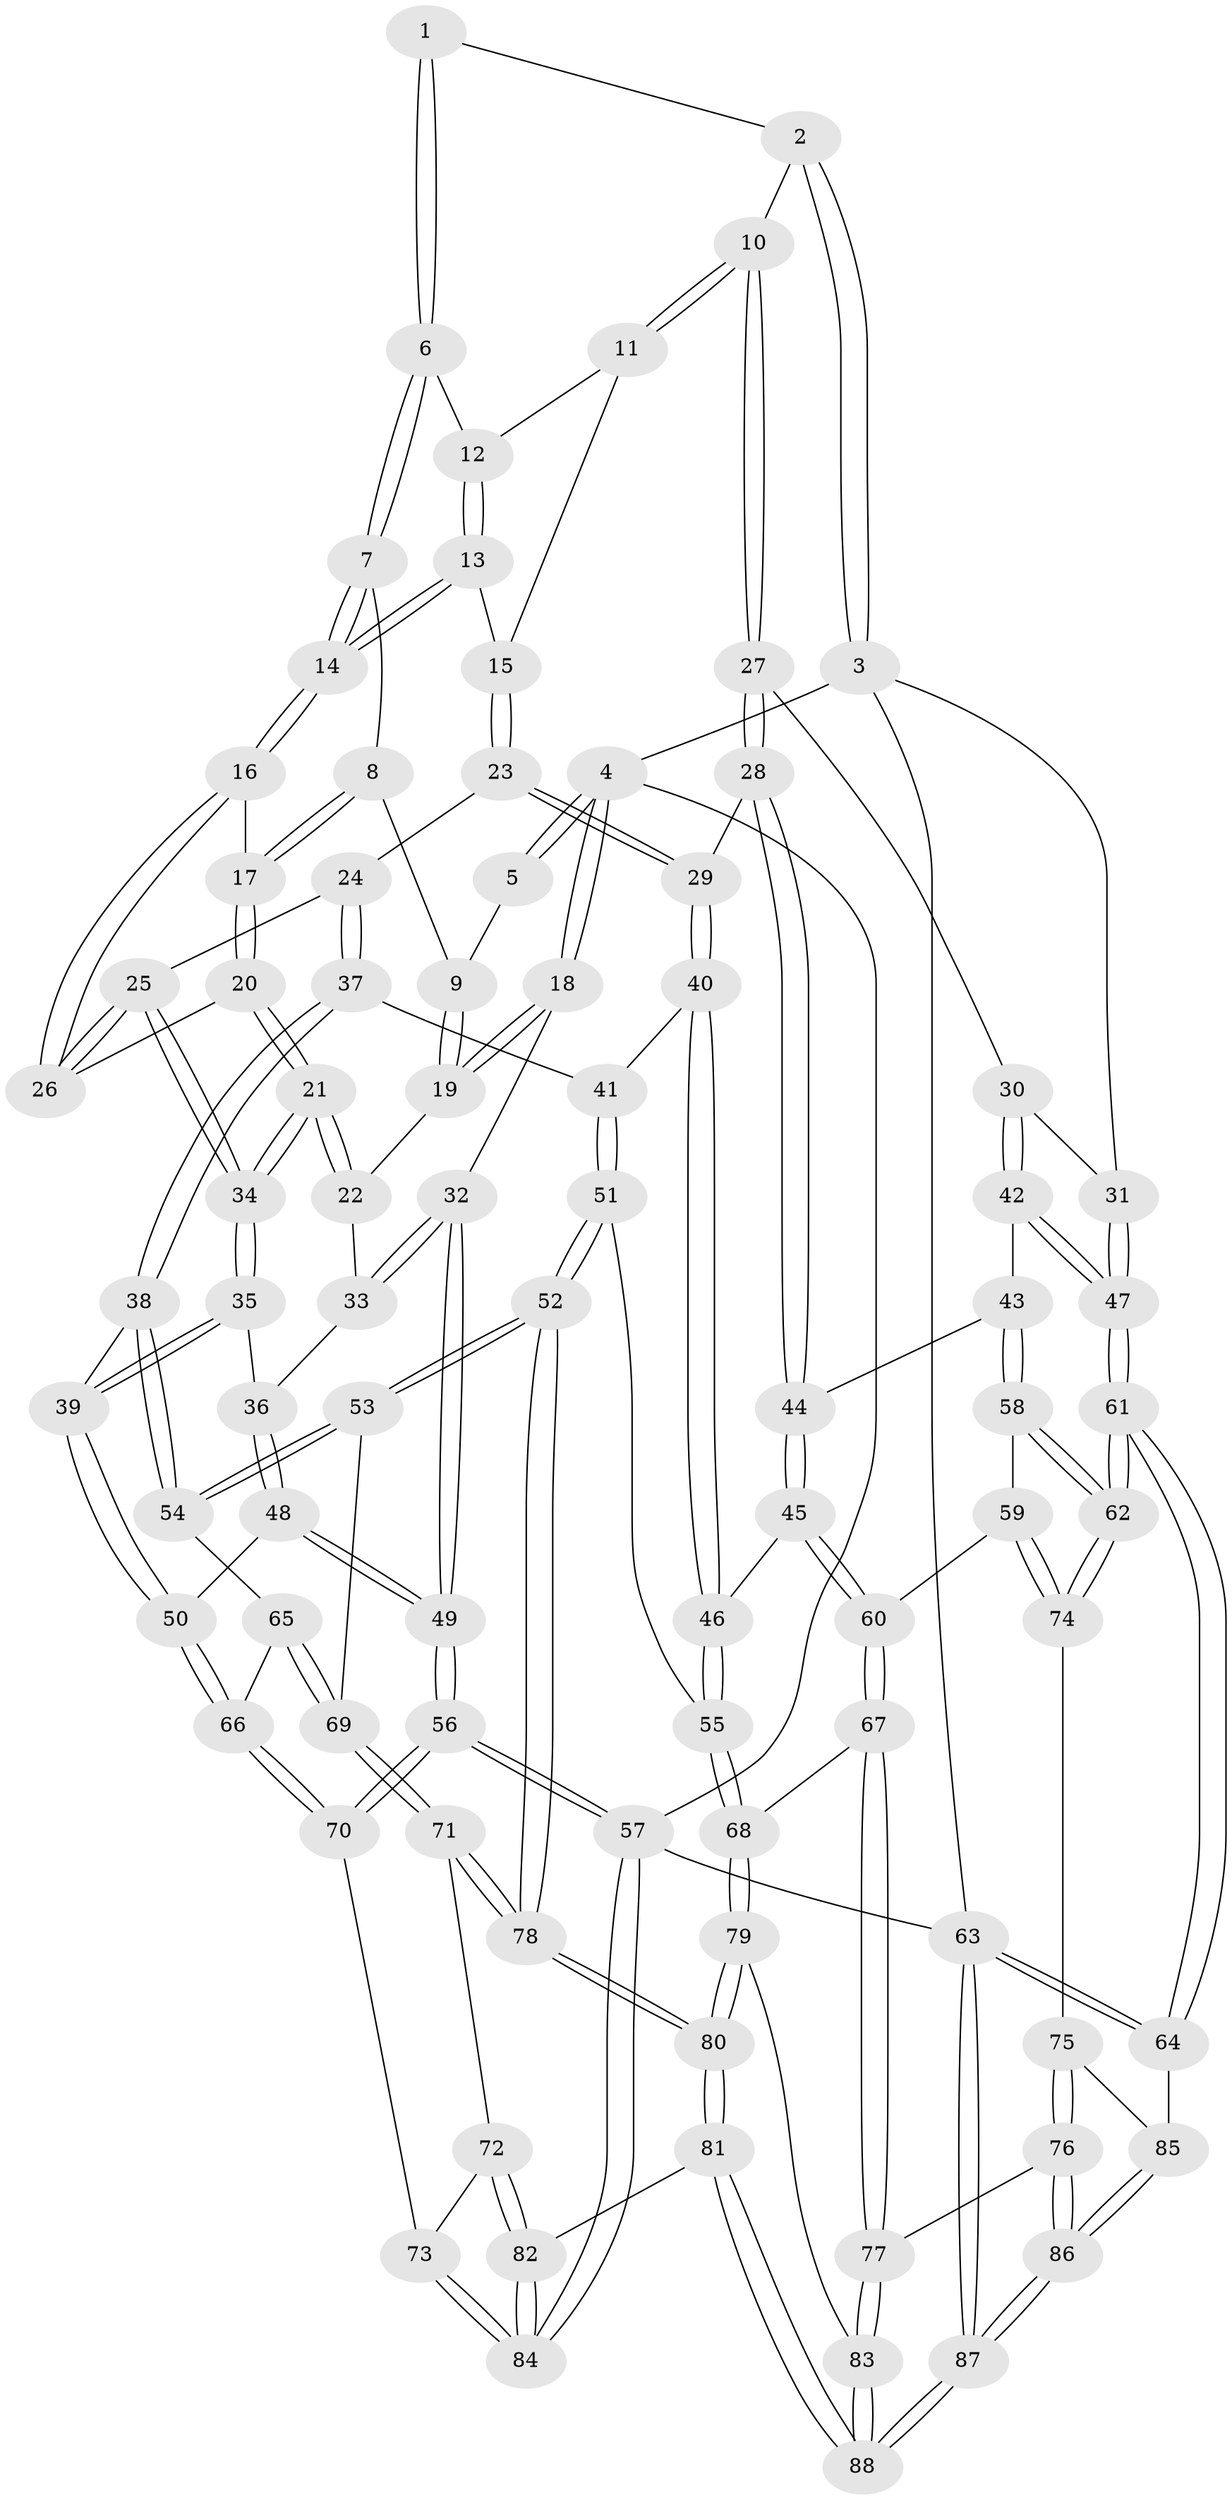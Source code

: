 // Generated by graph-tools (version 1.1) at 2025/38/03/09/25 02:38:33]
// undirected, 88 vertices, 217 edges
graph export_dot {
graph [start="1"]
  node [color=gray90,style=filled];
  1 [pos="+0.3687915343120248+0"];
  2 [pos="+0.6534022811234216+0"];
  3 [pos="+1+0"];
  4 [pos="+0+0"];
  5 [pos="+0.30114051663697466+0"];
  6 [pos="+0.39538042024538755+0"];
  7 [pos="+0.3514712409822438+0.08469911275477225"];
  8 [pos="+0.28348833137691765+0.1500405519922967"];
  9 [pos="+0.22506922605148133+0.13363526178041607"];
  10 [pos="+0.669632810744833+0.09582659708500971"];
  11 [pos="+0.5454277011682079+0.10672876582893094"];
  12 [pos="+0.4549408722762523+0.05947613507552651"];
  13 [pos="+0.4339455937145028+0.16351284300008898"];
  14 [pos="+0.40119279079933656+0.18310749509090365"];
  15 [pos="+0.49670722515243876+0.18514321349028537"];
  16 [pos="+0.38709220034919894+0.20326223835412044"];
  17 [pos="+0.3036819117625117+0.1769114586205543"];
  18 [pos="+0+0"];
  19 [pos="+0.1558533305805252+0.16696622582496584"];
  20 [pos="+0.2711115970364371+0.285285749593446"];
  21 [pos="+0.24431877601306332+0.3039341783326372"];
  22 [pos="+0.15541607470370222+0.18743447332611174"];
  23 [pos="+0.5318215623035987+0.2603147633860432"];
  24 [pos="+0.43175419375914453+0.3085711763264846"];
  25 [pos="+0.42295759684857426+0.3012003013242115"];
  26 [pos="+0.3950050271139001+0.26927246177711267"];
  27 [pos="+0.7560909390408083+0.24256907009922893"];
  28 [pos="+0.7224413982397048+0.27838137885089137"];
  29 [pos="+0.7068518956445154+0.2875977373122216"];
  30 [pos="+0.7848484570422315+0.23990891381150323"];
  31 [pos="+1+0"];
  32 [pos="+0+0.26681468929111624"];
  33 [pos="+0.06882834412103137+0.2909117769357945"];
  34 [pos="+0.23095562335242392+0.3822666643685226"];
  35 [pos="+0.22487575865420545+0.40285051349367157"];
  36 [pos="+0.14515409491436113+0.4021145540128603"];
  37 [pos="+0.43335347989703366+0.4117456571730194"];
  38 [pos="+0.31856907330024115+0.4753516975997719"];
  39 [pos="+0.2522950688767237+0.4356070550847385"];
  40 [pos="+0.6533228753269243+0.3697490710307668"];
  41 [pos="+0.511397176551648+0.4477458686749858"];
  42 [pos="+0.9497082509217116+0.40090736221447143"];
  43 [pos="+0.8471080597135081+0.5083168171918216"];
  44 [pos="+0.7915834286923688+0.49214414021178304"];
  45 [pos="+0.7277041366155614+0.5616493048143082"];
  46 [pos="+0.6709168342650116+0.5511320604623099"];
  47 [pos="+1+0.487746309137131"];
  48 [pos="+0+0.5249460042414286"];
  49 [pos="+0+0.5563717119182582"];
  50 [pos="+0.14754008089266551+0.5914230211274385"];
  51 [pos="+0.5376964726071225+0.6218826009248046"];
  52 [pos="+0.5369508406056391+0.6223380494049409"];
  53 [pos="+0.3952308938527675+0.6075178140000673"];
  54 [pos="+0.3202150442167689+0.4846953652614084"];
  55 [pos="+0.5679353638592659+0.6238789518921585"];
  56 [pos="+0+0.8335129952269651"];
  57 [pos="+0+1"];
  58 [pos="+0.8814739298347802+0.599026578892578"];
  59 [pos="+0.7970323677198148+0.6432953265384459"];
  60 [pos="+0.7915112951787209+0.6445346977017962"];
  61 [pos="+1+0.6443250439562869"];
  62 [pos="+1+0.6478259468461185"];
  63 [pos="+1+1"];
  64 [pos="+1+0.6700877646606018"];
  65 [pos="+0.2413153473950441+0.6094418727186472"];
  66 [pos="+0.18341568996751637+0.6409690737294661"];
  67 [pos="+0.7344403669081178+0.7412325935671029"];
  68 [pos="+0.6648349418128057+0.7176631000766088"];
  69 [pos="+0.3513198786652201+0.6642165632842347"];
  70 [pos="+0.18184400594175726+0.6933782975419959"];
  71 [pos="+0.3277684518557761+0.7374405606927616"];
  72 [pos="+0.3158129023618305+0.7460475601895163"];
  73 [pos="+0.23771150437239189+0.7552648737299833"];
  74 [pos="+0.9049070380381528+0.7468543980422634"];
  75 [pos="+0.8329210119409572+0.8145867712844095"];
  76 [pos="+0.7808113251386997+0.829671402666901"];
  77 [pos="+0.7708944285437245+0.8277315354351286"];
  78 [pos="+0.4850237814711352+0.782249483787635"];
  79 [pos="+0.582567875152461+0.8178671894708913"];
  80 [pos="+0.5075123156047127+0.8556148982524312"];
  81 [pos="+0.46820619598299534+1"];
  82 [pos="+0.4296190064116668+1"];
  83 [pos="+0.7479797634231184+0.8512465807715808"];
  84 [pos="+0.03421371088683079+1"];
  85 [pos="+0.9452591795339819+0.8652205593417575"];
  86 [pos="+0.9300956474974612+1"];
  87 [pos="+1+1"];
  88 [pos="+0.5738375989271146+1"];
  1 -- 2;
  1 -- 6;
  1 -- 6;
  2 -- 3;
  2 -- 3;
  2 -- 10;
  3 -- 4;
  3 -- 31;
  3 -- 63;
  4 -- 5;
  4 -- 5;
  4 -- 18;
  4 -- 18;
  4 -- 57;
  5 -- 9;
  6 -- 7;
  6 -- 7;
  6 -- 12;
  7 -- 8;
  7 -- 14;
  7 -- 14;
  8 -- 9;
  8 -- 17;
  8 -- 17;
  9 -- 19;
  9 -- 19;
  10 -- 11;
  10 -- 11;
  10 -- 27;
  10 -- 27;
  11 -- 12;
  11 -- 15;
  12 -- 13;
  12 -- 13;
  13 -- 14;
  13 -- 14;
  13 -- 15;
  14 -- 16;
  14 -- 16;
  15 -- 23;
  15 -- 23;
  16 -- 17;
  16 -- 26;
  16 -- 26;
  17 -- 20;
  17 -- 20;
  18 -- 19;
  18 -- 19;
  18 -- 32;
  19 -- 22;
  20 -- 21;
  20 -- 21;
  20 -- 26;
  21 -- 22;
  21 -- 22;
  21 -- 34;
  21 -- 34;
  22 -- 33;
  23 -- 24;
  23 -- 29;
  23 -- 29;
  24 -- 25;
  24 -- 37;
  24 -- 37;
  25 -- 26;
  25 -- 26;
  25 -- 34;
  25 -- 34;
  27 -- 28;
  27 -- 28;
  27 -- 30;
  28 -- 29;
  28 -- 44;
  28 -- 44;
  29 -- 40;
  29 -- 40;
  30 -- 31;
  30 -- 42;
  30 -- 42;
  31 -- 47;
  31 -- 47;
  32 -- 33;
  32 -- 33;
  32 -- 49;
  32 -- 49;
  33 -- 36;
  34 -- 35;
  34 -- 35;
  35 -- 36;
  35 -- 39;
  35 -- 39;
  36 -- 48;
  36 -- 48;
  37 -- 38;
  37 -- 38;
  37 -- 41;
  38 -- 39;
  38 -- 54;
  38 -- 54;
  39 -- 50;
  39 -- 50;
  40 -- 41;
  40 -- 46;
  40 -- 46;
  41 -- 51;
  41 -- 51;
  42 -- 43;
  42 -- 47;
  42 -- 47;
  43 -- 44;
  43 -- 58;
  43 -- 58;
  44 -- 45;
  44 -- 45;
  45 -- 46;
  45 -- 60;
  45 -- 60;
  46 -- 55;
  46 -- 55;
  47 -- 61;
  47 -- 61;
  48 -- 49;
  48 -- 49;
  48 -- 50;
  49 -- 56;
  49 -- 56;
  50 -- 66;
  50 -- 66;
  51 -- 52;
  51 -- 52;
  51 -- 55;
  52 -- 53;
  52 -- 53;
  52 -- 78;
  52 -- 78;
  53 -- 54;
  53 -- 54;
  53 -- 69;
  54 -- 65;
  55 -- 68;
  55 -- 68;
  56 -- 57;
  56 -- 57;
  56 -- 70;
  56 -- 70;
  57 -- 84;
  57 -- 84;
  57 -- 63;
  58 -- 59;
  58 -- 62;
  58 -- 62;
  59 -- 60;
  59 -- 74;
  59 -- 74;
  60 -- 67;
  60 -- 67;
  61 -- 62;
  61 -- 62;
  61 -- 64;
  61 -- 64;
  62 -- 74;
  62 -- 74;
  63 -- 64;
  63 -- 64;
  63 -- 87;
  63 -- 87;
  64 -- 85;
  65 -- 66;
  65 -- 69;
  65 -- 69;
  66 -- 70;
  66 -- 70;
  67 -- 68;
  67 -- 77;
  67 -- 77;
  68 -- 79;
  68 -- 79;
  69 -- 71;
  69 -- 71;
  70 -- 73;
  71 -- 72;
  71 -- 78;
  71 -- 78;
  72 -- 73;
  72 -- 82;
  72 -- 82;
  73 -- 84;
  73 -- 84;
  74 -- 75;
  75 -- 76;
  75 -- 76;
  75 -- 85;
  76 -- 77;
  76 -- 86;
  76 -- 86;
  77 -- 83;
  77 -- 83;
  78 -- 80;
  78 -- 80;
  79 -- 80;
  79 -- 80;
  79 -- 83;
  80 -- 81;
  80 -- 81;
  81 -- 82;
  81 -- 88;
  81 -- 88;
  82 -- 84;
  82 -- 84;
  83 -- 88;
  83 -- 88;
  85 -- 86;
  85 -- 86;
  86 -- 87;
  86 -- 87;
  87 -- 88;
  87 -- 88;
}
